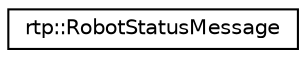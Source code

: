 digraph "Graphical Class Hierarchy"
{
  edge [fontname="Helvetica",fontsize="10",labelfontname="Helvetica",labelfontsize="10"];
  node [fontname="Helvetica",fontsize="10",shape=record];
  rankdir="LR";
  Node0 [label="rtp::RobotStatusMessage",height=0.2,width=0.4,color="black", fillcolor="white", style="filled",URL="$structrtp_1_1_robot_status_message.html"];
}
